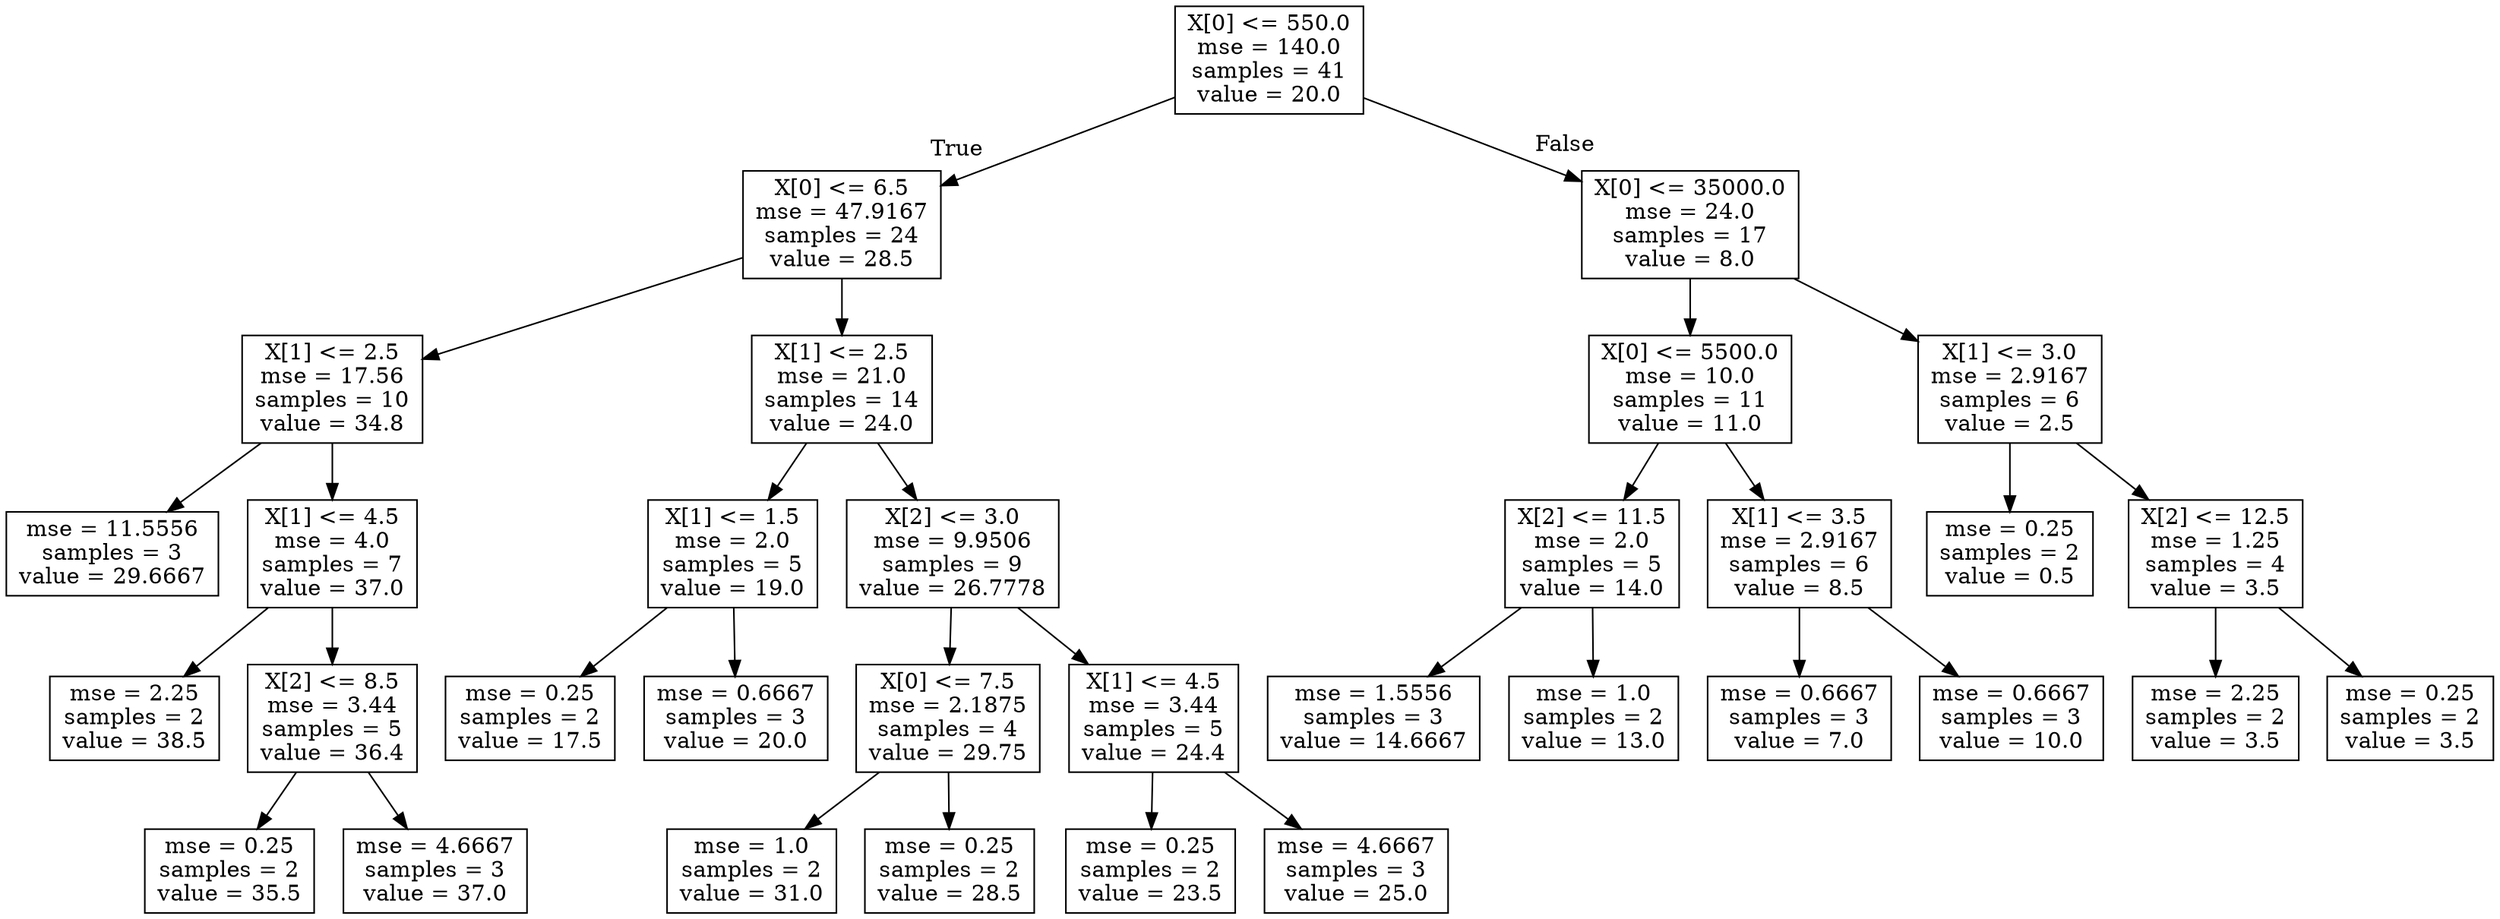 digraph Tree {
node [shape=box] ;
0 [label="X[0] <= 550.0\nmse = 140.0\nsamples = 41\nvalue = 20.0"] ;
1 [label="X[0] <= 6.5\nmse = 47.9167\nsamples = 24\nvalue = 28.5"] ;
0 -> 1 [labeldistance=2.5, labelangle=45, headlabel="True"] ;
2 [label="X[1] <= 2.5\nmse = 17.56\nsamples = 10\nvalue = 34.8"] ;
1 -> 2 ;
3 [label="mse = 11.5556\nsamples = 3\nvalue = 29.6667"] ;
2 -> 3 ;
4 [label="X[1] <= 4.5\nmse = 4.0\nsamples = 7\nvalue = 37.0"] ;
2 -> 4 ;
5 [label="mse = 2.25\nsamples = 2\nvalue = 38.5"] ;
4 -> 5 ;
6 [label="X[2] <= 8.5\nmse = 3.44\nsamples = 5\nvalue = 36.4"] ;
4 -> 6 ;
7 [label="mse = 0.25\nsamples = 2\nvalue = 35.5"] ;
6 -> 7 ;
8 [label="mse = 4.6667\nsamples = 3\nvalue = 37.0"] ;
6 -> 8 ;
9 [label="X[1] <= 2.5\nmse = 21.0\nsamples = 14\nvalue = 24.0"] ;
1 -> 9 ;
10 [label="X[1] <= 1.5\nmse = 2.0\nsamples = 5\nvalue = 19.0"] ;
9 -> 10 ;
11 [label="mse = 0.25\nsamples = 2\nvalue = 17.5"] ;
10 -> 11 ;
12 [label="mse = 0.6667\nsamples = 3\nvalue = 20.0"] ;
10 -> 12 ;
13 [label="X[2] <= 3.0\nmse = 9.9506\nsamples = 9\nvalue = 26.7778"] ;
9 -> 13 ;
14 [label="X[0] <= 7.5\nmse = 2.1875\nsamples = 4\nvalue = 29.75"] ;
13 -> 14 ;
15 [label="mse = 1.0\nsamples = 2\nvalue = 31.0"] ;
14 -> 15 ;
16 [label="mse = 0.25\nsamples = 2\nvalue = 28.5"] ;
14 -> 16 ;
17 [label="X[1] <= 4.5\nmse = 3.44\nsamples = 5\nvalue = 24.4"] ;
13 -> 17 ;
18 [label="mse = 0.25\nsamples = 2\nvalue = 23.5"] ;
17 -> 18 ;
19 [label="mse = 4.6667\nsamples = 3\nvalue = 25.0"] ;
17 -> 19 ;
20 [label="X[0] <= 35000.0\nmse = 24.0\nsamples = 17\nvalue = 8.0"] ;
0 -> 20 [labeldistance=2.5, labelangle=-45, headlabel="False"] ;
21 [label="X[0] <= 5500.0\nmse = 10.0\nsamples = 11\nvalue = 11.0"] ;
20 -> 21 ;
22 [label="X[2] <= 11.5\nmse = 2.0\nsamples = 5\nvalue = 14.0"] ;
21 -> 22 ;
23 [label="mse = 1.5556\nsamples = 3\nvalue = 14.6667"] ;
22 -> 23 ;
24 [label="mse = 1.0\nsamples = 2\nvalue = 13.0"] ;
22 -> 24 ;
25 [label="X[1] <= 3.5\nmse = 2.9167\nsamples = 6\nvalue = 8.5"] ;
21 -> 25 ;
26 [label="mse = 0.6667\nsamples = 3\nvalue = 7.0"] ;
25 -> 26 ;
27 [label="mse = 0.6667\nsamples = 3\nvalue = 10.0"] ;
25 -> 27 ;
28 [label="X[1] <= 3.0\nmse = 2.9167\nsamples = 6\nvalue = 2.5"] ;
20 -> 28 ;
29 [label="mse = 0.25\nsamples = 2\nvalue = 0.5"] ;
28 -> 29 ;
30 [label="X[2] <= 12.5\nmse = 1.25\nsamples = 4\nvalue = 3.5"] ;
28 -> 30 ;
31 [label="mse = 2.25\nsamples = 2\nvalue = 3.5"] ;
30 -> 31 ;
32 [label="mse = 0.25\nsamples = 2\nvalue = 3.5"] ;
30 -> 32 ;
}